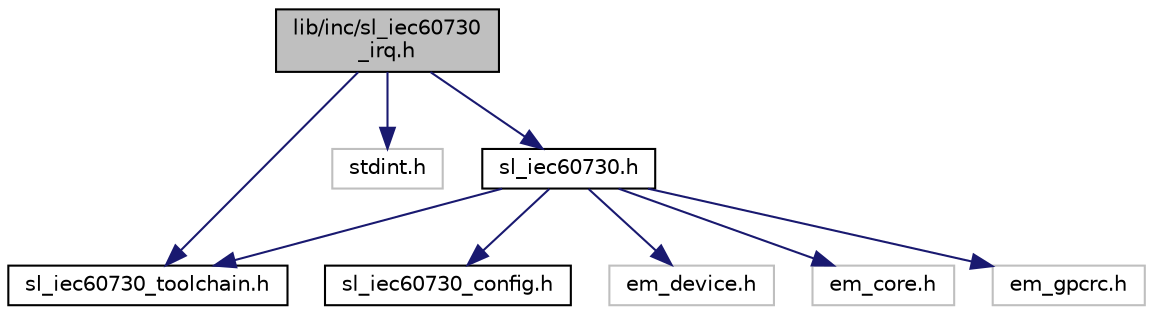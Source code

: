 digraph "lib/inc/sl_iec60730_irq.h"
{
 // LATEX_PDF_SIZE
  edge [fontname="Helvetica",fontsize="10",labelfontname="Helvetica",labelfontsize="10"];
  node [fontname="Helvetica",fontsize="10",shape=record];
  Node1 [label="lib/inc/sl_iec60730\l_irq.h",height=0.2,width=0.4,color="black", fillcolor="grey75", style="filled", fontcolor="black",tooltip="Interrupt check."];
  Node1 -> Node2 [color="midnightblue",fontsize="10",style="solid",fontname="Helvetica"];
  Node2 [label="sl_iec60730_toolchain.h",height=0.2,width=0.4,color="black", fillcolor="white", style="filled",URL="$sl__iec60730__toolchain_8h.html",tooltip="Compiler abstraction."];
  Node1 -> Node3 [color="midnightblue",fontsize="10",style="solid",fontname="Helvetica"];
  Node3 [label="stdint.h",height=0.2,width=0.4,color="grey75", fillcolor="white", style="filled",tooltip=" "];
  Node1 -> Node4 [color="midnightblue",fontsize="10",style="solid",fontname="Helvetica"];
  Node4 [label="sl_iec60730.h",height=0.2,width=0.4,color="black", fillcolor="white", style="filled",URL="$sl__iec60730_8h.html",tooltip="Library definitions."];
  Node4 -> Node5 [color="midnightblue",fontsize="10",style="solid",fontname="Helvetica"];
  Node5 [label="sl_iec60730_config.h",height=0.2,width=0.4,color="black", fillcolor="white", style="filled",URL="$sl__iec60730__config_8h.html",tooltip="Library definitions."];
  Node4 -> Node2 [color="midnightblue",fontsize="10",style="solid",fontname="Helvetica"];
  Node4 -> Node6 [color="midnightblue",fontsize="10",style="solid",fontname="Helvetica"];
  Node6 [label="em_device.h",height=0.2,width=0.4,color="grey75", fillcolor="white", style="filled",tooltip=" "];
  Node4 -> Node7 [color="midnightblue",fontsize="10",style="solid",fontname="Helvetica"];
  Node7 [label="em_core.h",height=0.2,width=0.4,color="grey75", fillcolor="white", style="filled",tooltip=" "];
  Node4 -> Node8 [color="midnightblue",fontsize="10",style="solid",fontname="Helvetica"];
  Node8 [label="em_gpcrc.h",height=0.2,width=0.4,color="grey75", fillcolor="white", style="filled",tooltip=" "];
}
